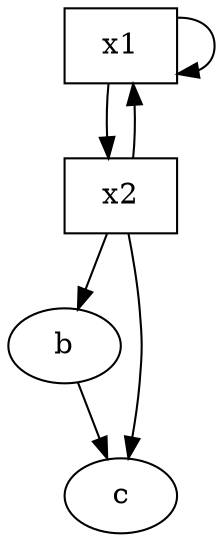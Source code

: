 digraph test {
node1 [label="x1", shape="box"];
node2 [label="x2", shape="box"];

node1 -> node1;
node2 -> node1;
node1 -> node2;
node2 -> subgraph {b -> c};
}
